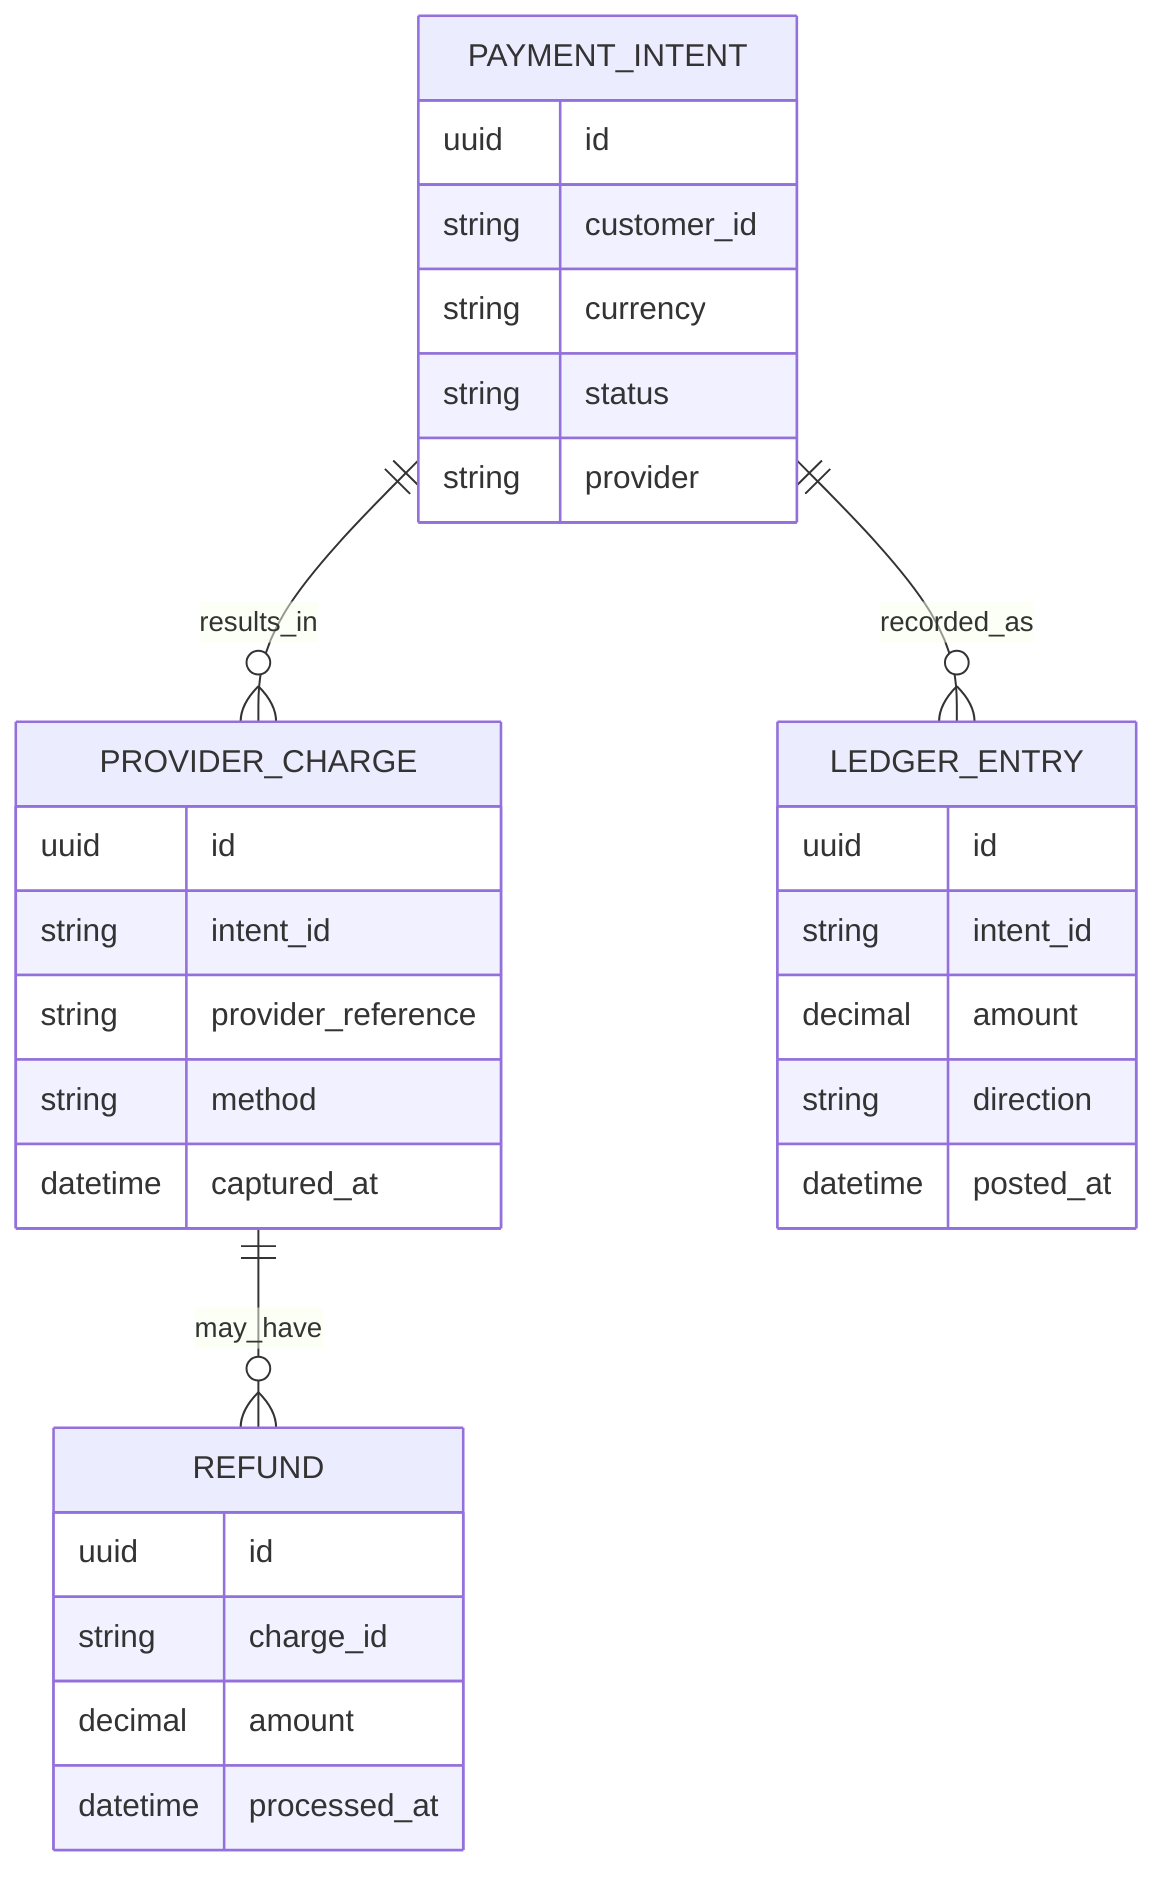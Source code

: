 erDiagram
    PAYMENT_INTENT {
        uuid id
        string customer_id
        string currency
        string status
        string provider
    }
    PROVIDER_CHARGE {
        uuid id
        string intent_id
        string provider_reference
        string method
        datetime captured_at
    }
    REFUND {
        uuid id
        string charge_id
        decimal amount
        datetime processed_at
    }
    LEDGER_ENTRY {
        uuid id
        string intent_id
        decimal amount
        string direction
        datetime posted_at
    }
    PAYMENT_INTENT ||--o{ PROVIDER_CHARGE : results_in
    PROVIDER_CHARGE ||--o{ REFUND : may_have
    PAYMENT_INTENT ||--o{ LEDGER_ENTRY : recorded_as